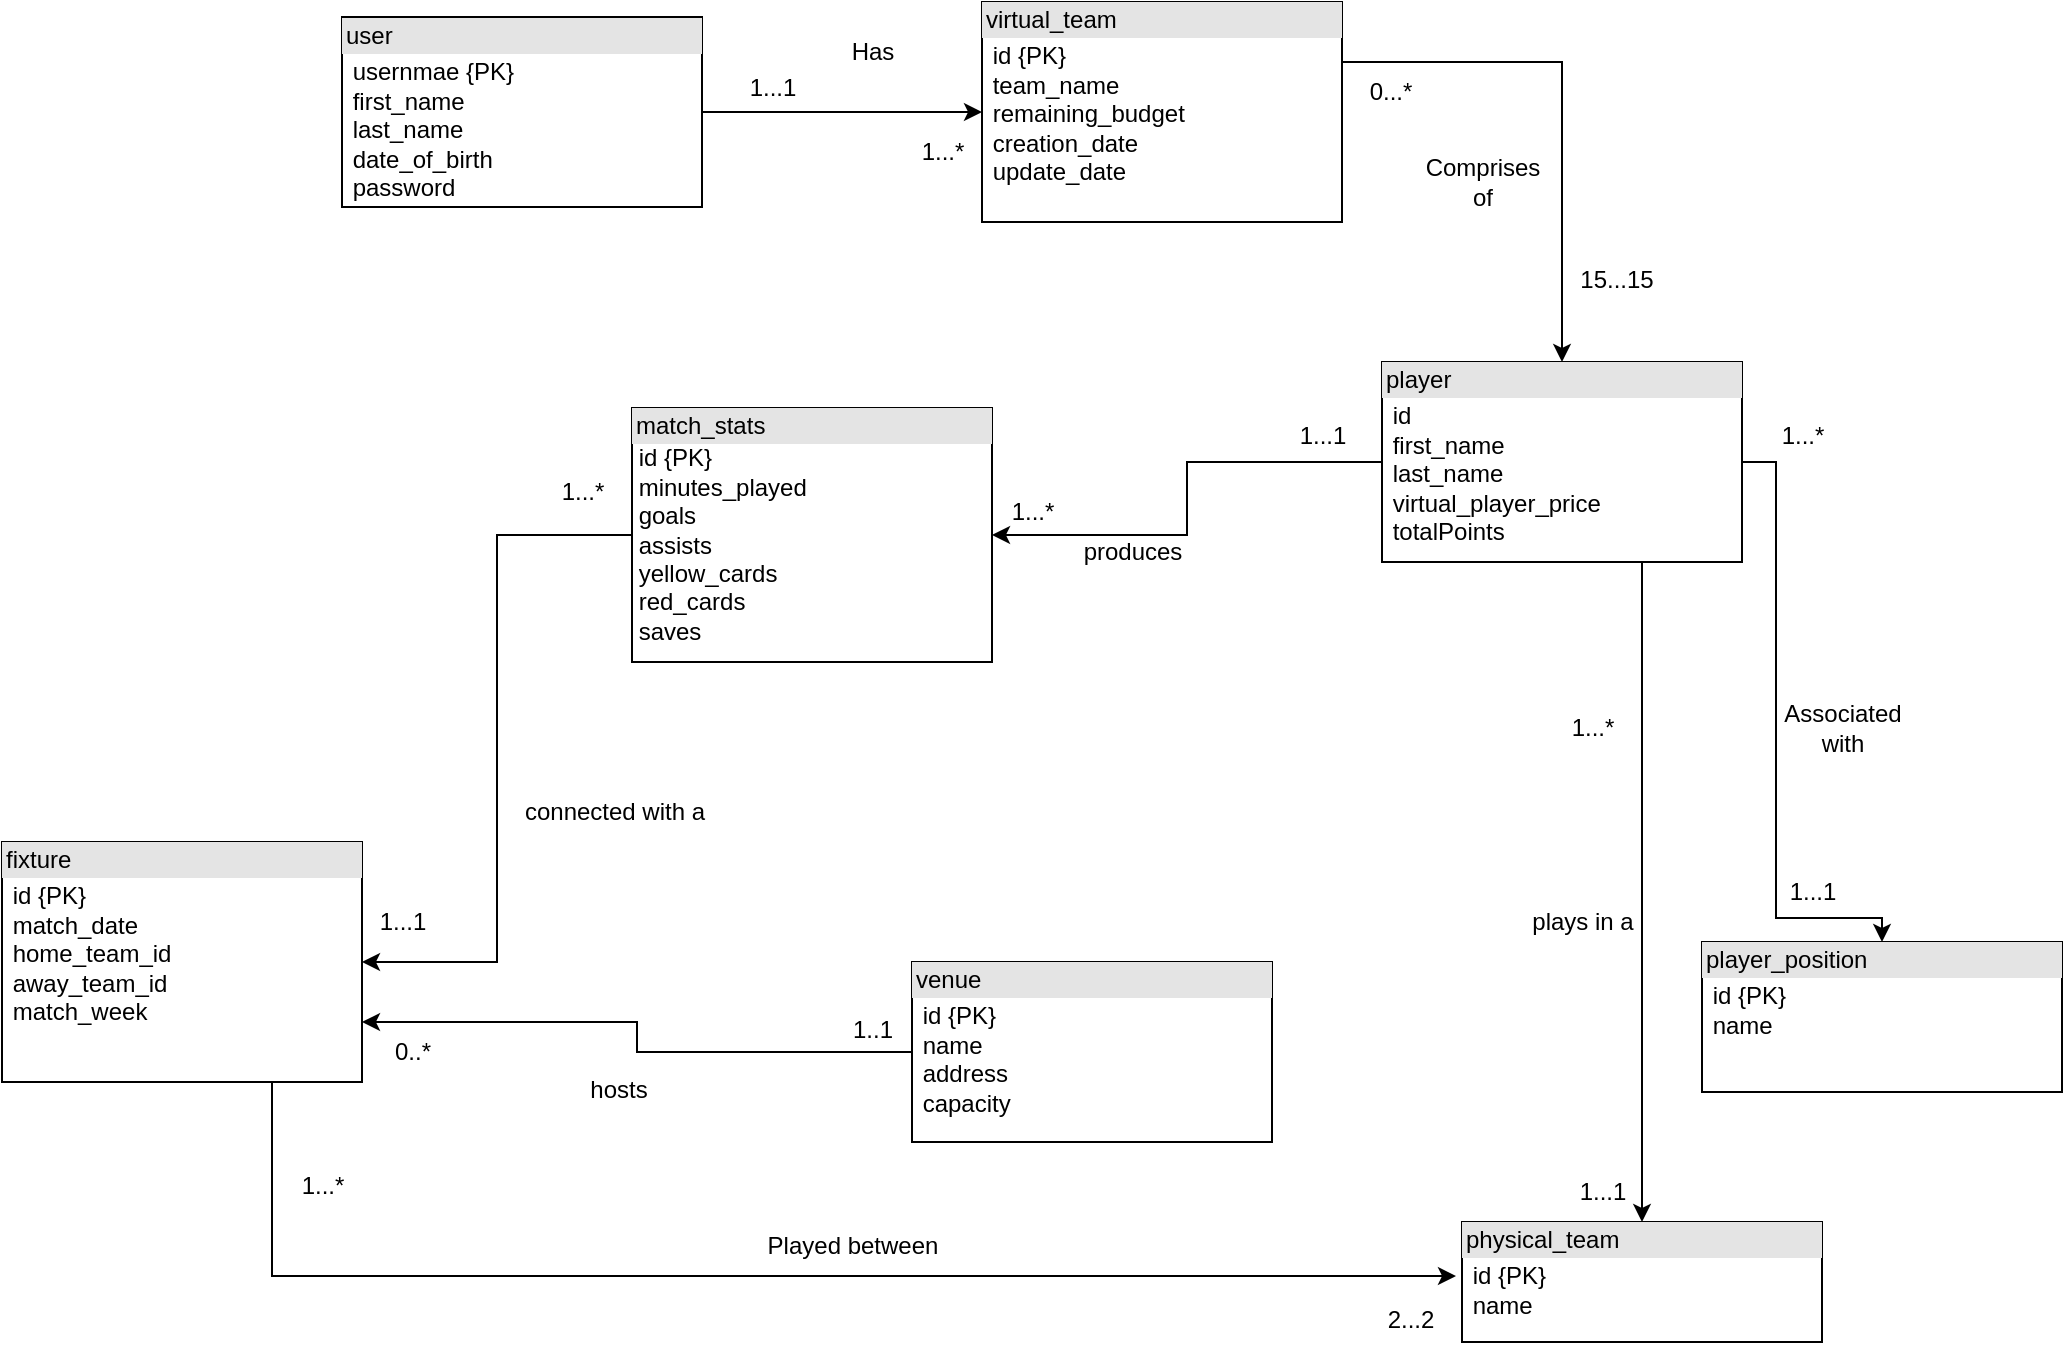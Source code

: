 <mxfile version="20.7.4" type="device"><diagram name="Page-1" id="VWHFuCuzm9NYchkK-eTD"><mxGraphModel dx="2261" dy="2005" grid="1" gridSize="10" guides="1" tooltips="1" connect="1" arrows="1" fold="1" page="1" pageScale="1" pageWidth="827" pageHeight="1169" math="0" shadow="0"><root><mxCell id="0"/><mxCell id="1" parent="0"/><mxCell id="BvJVhLH_k1i9UJrCSYVk-5" style="edgeStyle=orthogonalEdgeStyle;rounded=0;orthogonalLoop=1;jettySize=auto;html=1;exitX=1;exitY=0.5;exitDx=0;exitDy=0;entryX=0;entryY=0.5;entryDx=0;entryDy=0;" edge="1" parent="1" source="TUkdubIQf3YkZObIKSQe-1" target="TUkdubIQf3YkZObIKSQe-3"><mxGeometry relative="1" as="geometry"/></mxCell><mxCell id="TUkdubIQf3YkZObIKSQe-1" value="&lt;div style=&quot;box-sizing:border-box;width:100%;background:#e4e4e4;padding:2px;&quot;&gt;user&lt;/div&gt;&lt;table style=&quot;width:100%;font-size:1em;&quot; cellpadding=&quot;2&quot; cellspacing=&quot;0&quot;&gt;&lt;tbody&gt;&lt;tr&gt;&lt;td&gt;&amp;nbsp;usernmae {PK}&lt;br&gt;&amp;nbsp;first_name&lt;br&gt;&amp;nbsp;last_name&lt;br&gt;&amp;nbsp;date_of_birth&lt;br&gt;&amp;nbsp;password&lt;/td&gt;&lt;td&gt;&lt;br&gt;&lt;/td&gt;&lt;/tr&gt;&lt;/tbody&gt;&lt;/table&gt;" style="verticalAlign=top;align=left;overflow=fill;html=1;" parent="1" vertex="1"><mxGeometry x="-90" y="-62.5" width="180" height="95" as="geometry"/></mxCell><mxCell id="TUkdubIQf3YkZObIKSQe-27" style="edgeStyle=orthogonalEdgeStyle;rounded=0;orthogonalLoop=1;jettySize=auto;html=1;entryX=0.5;entryY=0;entryDx=0;entryDy=0;" parent="1" source="TUkdubIQf3YkZObIKSQe-3" target="TUkdubIQf3YkZObIKSQe-4" edge="1"><mxGeometry relative="1" as="geometry"><Array as="points"><mxPoint x="520" y="-40"/><mxPoint x="520" y="-40"/></Array></mxGeometry></mxCell><mxCell id="TUkdubIQf3YkZObIKSQe-3" value="&lt;div style=&quot;box-sizing:border-box;width:100%;background:#e4e4e4;padding:2px;&quot;&gt;virtual_team&lt;/div&gt;&lt;table style=&quot;width:100%;font-size:1em;&quot; cellpadding=&quot;2&quot; cellspacing=&quot;0&quot;&gt;&lt;tbody&gt;&lt;tr&gt;&lt;td&gt;&lt;span style=&quot;&quot;&gt;&lt;/span&gt;&amp;nbsp;id {PK}&lt;br&gt;&amp;nbsp;team_name&lt;br&gt;&amp;nbsp;remaining_budget&lt;br&gt;&amp;nbsp;creation_date&lt;br&gt;&amp;nbsp;update_date&lt;/td&gt;&lt;td&gt;&lt;br&gt;&lt;/td&gt;&lt;/tr&gt;&lt;tr&gt;&lt;td&gt;&lt;br&gt;&lt;/td&gt;&lt;td&gt;&lt;br&gt;&lt;/td&gt;&lt;/tr&gt;&lt;tr&gt;&lt;td&gt;&lt;/td&gt;&lt;td&gt;&lt;br&gt;&lt;/td&gt;&lt;/tr&gt;&lt;/tbody&gt;&lt;/table&gt;" style="verticalAlign=top;align=left;overflow=fill;html=1;" parent="1" vertex="1"><mxGeometry x="230" y="-70" width="180" height="110" as="geometry"/></mxCell><mxCell id="TUkdubIQf3YkZObIKSQe-22" style="edgeStyle=orthogonalEdgeStyle;rounded=0;orthogonalLoop=1;jettySize=auto;html=1;entryX=0.5;entryY=0;entryDx=0;entryDy=0;" parent="1" source="TUkdubIQf3YkZObIKSQe-4" target="TUkdubIQf3YkZObIKSQe-9" edge="1"><mxGeometry relative="1" as="geometry"><Array as="points"><mxPoint x="560" y="320"/><mxPoint x="560" y="320"/></Array></mxGeometry></mxCell><mxCell id="TUkdubIQf3YkZObIKSQe-39" style="edgeStyle=orthogonalEdgeStyle;rounded=0;orthogonalLoop=1;jettySize=auto;html=1;" parent="1" source="TUkdubIQf3YkZObIKSQe-4" target="TUkdubIQf3YkZObIKSQe-13" edge="1"><mxGeometry relative="1" as="geometry"><Array as="points"><mxPoint x="627" y="160"/><mxPoint x="627" y="388"/><mxPoint x="680" y="388"/></Array></mxGeometry></mxCell><mxCell id="T94bFHtVWzCcfNO65_JL-17" style="edgeStyle=orthogonalEdgeStyle;rounded=0;orthogonalLoop=1;jettySize=auto;html=1;entryX=1;entryY=0.5;entryDx=0;entryDy=0;" parent="1" source="TUkdubIQf3YkZObIKSQe-4" target="T94bFHtVWzCcfNO65_JL-14" edge="1"><mxGeometry relative="1" as="geometry"/></mxCell><mxCell id="TUkdubIQf3YkZObIKSQe-4" value="&lt;div style=&quot;box-sizing:border-box;width:100%;background:#e4e4e4;padding:2px;&quot;&gt;player&lt;/div&gt;&lt;table style=&quot;width:100%;font-size:1em;&quot; cellpadding=&quot;2&quot; cellspacing=&quot;0&quot;&gt;&lt;tbody&gt;&lt;tr&gt;&lt;td&gt;&lt;span style=&quot;white-space: pre;&quot;&gt; id&lt;br&gt;&lt;/span&gt;&amp;nbsp;first_name&lt;br&gt;&amp;nbsp;last_name&lt;br&gt;&amp;nbsp;virtual_player_price&lt;br&gt;&amp;nbsp;totalPoints&lt;br&gt;&lt;br&gt;&lt;/td&gt;&lt;td&gt;&lt;br&gt;&lt;/td&gt;&lt;/tr&gt;&lt;tr&gt;&lt;td&gt;&lt;br&gt;&lt;/td&gt;&lt;td&gt;&lt;br&gt;&lt;/td&gt;&lt;/tr&gt;&lt;tr&gt;&lt;td&gt;&lt;/td&gt;&lt;td&gt;&lt;br&gt;&lt;/td&gt;&lt;/tr&gt;&lt;/tbody&gt;&lt;/table&gt;" style="verticalAlign=top;align=left;overflow=fill;html=1;" parent="1" vertex="1"><mxGeometry x="430" y="110" width="180" height="100" as="geometry"/></mxCell><mxCell id="TUkdubIQf3YkZObIKSQe-58" style="edgeStyle=orthogonalEdgeStyle;rounded=0;orthogonalLoop=1;jettySize=auto;html=1;exitX=0.75;exitY=1;exitDx=0;exitDy=0;" parent="1" source="TUkdubIQf3YkZObIKSQe-7" edge="1"><mxGeometry relative="1" as="geometry"><mxPoint x="467" y="567" as="targetPoint"/><Array as="points"><mxPoint x="-125" y="567"/></Array></mxGeometry></mxCell><mxCell id="TUkdubIQf3YkZObIKSQe-7" value="&lt;div style=&quot;box-sizing:border-box;width:100%;background:#e4e4e4;padding:2px;&quot;&gt;fixture&lt;/div&gt;&lt;table style=&quot;width:100%;font-size:1em;&quot; cellpadding=&quot;2&quot; cellspacing=&quot;0&quot;&gt;&lt;tbody&gt;&lt;tr&gt;&lt;td&gt;&lt;span style=&quot;&quot;&gt; &lt;/span&gt;&lt;span style=&quot;white-space: pre;&quot;&gt; &lt;/span&gt;id {PK}&lt;span style=&quot;white-space: pre;&quot;&gt;&lt;br&gt; match_date&lt;br&gt; home_team_id&lt;br&gt; away_team_id&lt;br&gt; match_week&lt;/span&gt;&lt;/td&gt;&lt;td&gt;&lt;br&gt;&lt;/td&gt;&lt;/tr&gt;&lt;tr&gt;&lt;td&gt;&lt;br&gt;&lt;/td&gt;&lt;td&gt;&lt;br&gt;&lt;/td&gt;&lt;/tr&gt;&lt;tr&gt;&lt;td&gt;&lt;/td&gt;&lt;td&gt;&lt;br&gt;&lt;/td&gt;&lt;/tr&gt;&lt;/tbody&gt;&lt;/table&gt;" style="verticalAlign=top;align=left;overflow=fill;html=1;" parent="1" vertex="1"><mxGeometry x="-260" y="350" width="180" height="120" as="geometry"/></mxCell><mxCell id="TUkdubIQf3YkZObIKSQe-9" value="&lt;div style=&quot;box-sizing:border-box;width:100%;background:#e4e4e4;padding:2px;&quot;&gt;physical_team&lt;/div&gt;&lt;table style=&quot;width:100%;font-size:1em;&quot; cellpadding=&quot;2&quot; cellspacing=&quot;0&quot;&gt;&lt;tbody&gt;&lt;tr&gt;&lt;td&gt;&lt;span style=&quot;&quot;&gt;&lt;/span&gt;&amp;nbsp;id {PK}&lt;br&gt;&amp;nbsp;name&lt;br&gt;&lt;/td&gt;&lt;td&gt;&lt;br&gt;&lt;/td&gt;&lt;/tr&gt;&lt;tr&gt;&lt;td&gt;&lt;br&gt;&lt;/td&gt;&lt;td&gt;&lt;br&gt;&lt;/td&gt;&lt;/tr&gt;&lt;tr&gt;&lt;td&gt;&lt;/td&gt;&lt;td&gt;&lt;br&gt;&lt;/td&gt;&lt;/tr&gt;&lt;/tbody&gt;&lt;/table&gt;" style="verticalAlign=top;align=left;overflow=fill;html=1;" parent="1" vertex="1"><mxGeometry x="470" y="540" width="180" height="60" as="geometry"/></mxCell><mxCell id="TUkdubIQf3YkZObIKSQe-13" value="&lt;div style=&quot;box-sizing:border-box;width:100%;background:#e4e4e4;padding:2px;&quot;&gt;player_position&lt;/div&gt;&lt;table style=&quot;width:100%;font-size:1em;&quot; cellpadding=&quot;2&quot; cellspacing=&quot;0&quot;&gt;&lt;tbody&gt;&lt;tr&gt;&lt;td&gt;&lt;span style=&quot;white-space: pre;&quot;&gt; id {PK}&lt;br/&gt;&lt;/span&gt;&amp;nbsp;name&lt;br&gt;&lt;span style=&quot;white-space: pre;&quot;&gt; &lt;/span&gt;&lt;br&gt;&lt;br&gt;&lt;/td&gt;&lt;td&gt;&lt;br&gt;&lt;/td&gt;&lt;/tr&gt;&lt;tr&gt;&lt;td&gt;&lt;br&gt;&lt;/td&gt;&lt;td&gt;&lt;br&gt;&lt;/td&gt;&lt;/tr&gt;&lt;tr&gt;&lt;td&gt;&lt;/td&gt;&lt;td&gt;&lt;br&gt;&lt;/td&gt;&lt;/tr&gt;&lt;/tbody&gt;&lt;/table&gt;" style="verticalAlign=top;align=left;overflow=fill;html=1;" parent="1" vertex="1"><mxGeometry x="590" y="400" width="180" height="75" as="geometry"/></mxCell><mxCell id="TUkdubIQf3YkZObIKSQe-17" value="1...1" style="text;html=1;align=center;verticalAlign=middle;resizable=0;points=[];autosize=1;strokeColor=none;fillColor=none;" parent="1" vertex="1"><mxGeometry x="100" y="-42.5" width="50" height="30" as="geometry"/></mxCell><mxCell id="TUkdubIQf3YkZObIKSQe-19" value="1...*" style="text;html=1;align=center;verticalAlign=middle;resizable=0;points=[];autosize=1;strokeColor=none;fillColor=none;" parent="1" vertex="1"><mxGeometry x="190" y="-10" width="40" height="30" as="geometry"/></mxCell><mxCell id="TUkdubIQf3YkZObIKSQe-45" value="Has" style="text;html=1;align=center;verticalAlign=middle;resizable=0;points=[];autosize=1;strokeColor=none;fillColor=none;" parent="1" vertex="1"><mxGeometry x="155" y="-60" width="40" height="30" as="geometry"/></mxCell><mxCell id="TUkdubIQf3YkZObIKSQe-48" value="Comprises&lt;br&gt;of" style="text;html=1;align=center;verticalAlign=middle;resizable=0;points=[];autosize=1;strokeColor=none;fillColor=none;" parent="1" vertex="1"><mxGeometry x="440" width="80" height="40" as="geometry"/></mxCell><mxCell id="TUkdubIQf3YkZObIKSQe-49" value="Associated&lt;br&gt;with" style="text;html=1;align=center;verticalAlign=middle;resizable=0;points=[];autosize=1;strokeColor=none;fillColor=none;" parent="1" vertex="1"><mxGeometry x="620" y="273" width="80" height="40" as="geometry"/></mxCell><mxCell id="TUkdubIQf3YkZObIKSQe-57" value="Played between" style="text;html=1;align=center;verticalAlign=middle;resizable=0;points=[];autosize=1;strokeColor=none;fillColor=none;" parent="1" vertex="1"><mxGeometry x="110" y="537" width="110" height="30" as="geometry"/></mxCell><mxCell id="TUkdubIQf3YkZObIKSQe-59" value="plays in a" style="text;html=1;align=center;verticalAlign=middle;resizable=0;points=[];autosize=1;strokeColor=none;fillColor=none;" parent="1" vertex="1"><mxGeometry x="495" y="375" width="70" height="30" as="geometry"/></mxCell><mxCell id="TUkdubIQf3YkZObIKSQe-78" value="0...*" style="text;html=1;align=center;verticalAlign=middle;resizable=0;points=[];autosize=1;strokeColor=none;fillColor=none;" parent="1" vertex="1"><mxGeometry x="414" y="-40" width="40" height="30" as="geometry"/></mxCell><mxCell id="TUkdubIQf3YkZObIKSQe-79" value="15...15" style="text;html=1;align=center;verticalAlign=middle;resizable=0;points=[];autosize=1;strokeColor=none;fillColor=none;" parent="1" vertex="1"><mxGeometry x="517" y="54" width="60" height="30" as="geometry"/></mxCell><mxCell id="TUkdubIQf3YkZObIKSQe-86" value="1...*" style="text;html=1;align=center;verticalAlign=middle;resizable=0;points=[];autosize=1;strokeColor=none;fillColor=none;" parent="1" vertex="1"><mxGeometry x="-120" y="507" width="40" height="30" as="geometry"/></mxCell><mxCell id="TUkdubIQf3YkZObIKSQe-87" value="2...2" style="text;html=1;align=center;verticalAlign=middle;resizable=0;points=[];autosize=1;strokeColor=none;fillColor=none;" parent="1" vertex="1"><mxGeometry x="419" y="574" width="50" height="30" as="geometry"/></mxCell><mxCell id="TUkdubIQf3YkZObIKSQe-96" value="1...1" style="text;html=1;align=center;verticalAlign=middle;resizable=0;points=[];autosize=1;strokeColor=none;fillColor=none;" parent="1" vertex="1"><mxGeometry x="620" y="360" width="50" height="30" as="geometry"/></mxCell><mxCell id="TUkdubIQf3YkZObIKSQe-97" value="1...*" style="text;html=1;align=center;verticalAlign=middle;resizable=0;points=[];autosize=1;strokeColor=none;fillColor=none;" parent="1" vertex="1"><mxGeometry x="620" y="132" width="40" height="30" as="geometry"/></mxCell><mxCell id="TUkdubIQf3YkZObIKSQe-98" value="1...1" style="text;html=1;align=center;verticalAlign=middle;resizable=0;points=[];autosize=1;strokeColor=none;fillColor=none;" parent="1" vertex="1"><mxGeometry x="515" y="510" width="50" height="30" as="geometry"/></mxCell><mxCell id="TUkdubIQf3YkZObIKSQe-99" value="1...*" style="text;html=1;align=center;verticalAlign=middle;resizable=0;points=[];autosize=1;strokeColor=none;fillColor=none;" parent="1" vertex="1"><mxGeometry x="515" y="278" width="40" height="30" as="geometry"/></mxCell><mxCell id="T94bFHtVWzCcfNO65_JL-11" style="edgeStyle=orthogonalEdgeStyle;rounded=0;orthogonalLoop=1;jettySize=auto;html=1;exitX=0.5;exitY=1;exitDx=0;exitDy=0;" parent="1" source="TUkdubIQf3YkZObIKSQe-4" target="TUkdubIQf3YkZObIKSQe-4" edge="1"><mxGeometry relative="1" as="geometry"/></mxCell><mxCell id="T94bFHtVWzCcfNO65_JL-19" style="edgeStyle=orthogonalEdgeStyle;rounded=0;orthogonalLoop=1;jettySize=auto;html=1;entryX=1;entryY=0.5;entryDx=0;entryDy=0;" parent="1" source="T94bFHtVWzCcfNO65_JL-14" target="TUkdubIQf3YkZObIKSQe-7" edge="1"><mxGeometry relative="1" as="geometry"/></mxCell><mxCell id="T94bFHtVWzCcfNO65_JL-14" value="&lt;div style=&quot;box-sizing:border-box;width:100%;background:#e4e4e4;padding:2px;&quot;&gt;match_stats&lt;/div&gt;&amp;nbsp;id {PK}&lt;br&gt;&amp;nbsp;minutes_played&lt;br&gt;&amp;nbsp;goals&lt;br&gt;&amp;nbsp;assists&lt;br&gt;&amp;nbsp;yellow_cards&lt;br&gt;&amp;nbsp;red_cards&lt;br&gt;&amp;nbsp;saves" style="verticalAlign=top;align=left;overflow=fill;html=1;whiteSpace=wrap;" parent="1" vertex="1"><mxGeometry x="55" y="133" width="180" height="127" as="geometry"/></mxCell><mxCell id="T94bFHtVWzCcfNO65_JL-18" value="produces" style="text;html=1;align=center;verticalAlign=middle;resizable=0;points=[];autosize=1;strokeColor=none;fillColor=none;" parent="1" vertex="1"><mxGeometry x="270" y="190" width="70" height="30" as="geometry"/></mxCell><mxCell id="T94bFHtVWzCcfNO65_JL-20" value="connected with a" style="text;html=1;align=center;verticalAlign=middle;resizable=0;points=[];autosize=1;strokeColor=none;fillColor=none;" parent="1" vertex="1"><mxGeometry x="-9" y="320" width="110" height="30" as="geometry"/></mxCell><mxCell id="T94bFHtVWzCcfNO65_JL-22" value="1...*" style="text;html=1;align=center;verticalAlign=middle;resizable=0;points=[];autosize=1;strokeColor=none;fillColor=none;" parent="1" vertex="1"><mxGeometry x="235" y="170" width="40" height="30" as="geometry"/></mxCell><mxCell id="T94bFHtVWzCcfNO65_JL-24" value="1...1" style="text;html=1;align=center;verticalAlign=middle;resizable=0;points=[];autosize=1;strokeColor=none;fillColor=none;" parent="1" vertex="1"><mxGeometry x="375" y="132" width="50" height="30" as="geometry"/></mxCell><mxCell id="T94bFHtVWzCcfNO65_JL-26" value="1...1" style="text;html=1;align=center;verticalAlign=middle;resizable=0;points=[];autosize=1;strokeColor=none;fillColor=none;" parent="1" vertex="1"><mxGeometry x="-85" y="375" width="50" height="30" as="geometry"/></mxCell><mxCell id="T94bFHtVWzCcfNO65_JL-27" value="1...*" style="text;html=1;align=center;verticalAlign=middle;resizable=0;points=[];autosize=1;strokeColor=none;fillColor=none;" parent="1" vertex="1"><mxGeometry x="10" y="160" width="40" height="30" as="geometry"/></mxCell><mxCell id="T94bFHtVWzCcfNO65_JL-29" style="edgeStyle=orthogonalEdgeStyle;rounded=0;orthogonalLoop=1;jettySize=auto;html=1;entryX=1;entryY=0.75;entryDx=0;entryDy=0;" parent="1" source="T94bFHtVWzCcfNO65_JL-28" target="TUkdubIQf3YkZObIKSQe-7" edge="1"><mxGeometry relative="1" as="geometry"/></mxCell><mxCell id="T94bFHtVWzCcfNO65_JL-28" value="&lt;div style=&quot;box-sizing:border-box;width:100%;background:#e4e4e4;padding:2px;&quot;&gt;venue&lt;/div&gt;&lt;table style=&quot;width:100%;font-size:1em;&quot; cellpadding=&quot;2&quot; cellspacing=&quot;0&quot;&gt;&lt;tbody&gt;&lt;tr&gt;&lt;td&gt;&amp;nbsp;id {PK}&lt;br&gt;&amp;nbsp;name&lt;br&gt;&amp;nbsp;address&lt;br&gt;&amp;nbsp;capacity&lt;/td&gt;&lt;td&gt;&lt;br&gt;&lt;/td&gt;&lt;/tr&gt;&lt;/tbody&gt;&lt;/table&gt;" style="verticalAlign=top;align=left;overflow=fill;html=1;whiteSpace=wrap;" parent="1" vertex="1"><mxGeometry x="195" y="410" width="180" height="90" as="geometry"/></mxCell><mxCell id="T94bFHtVWzCcfNO65_JL-30" value="hosts" style="text;html=1;align=center;verticalAlign=middle;resizable=0;points=[];autosize=1;strokeColor=none;fillColor=none;" parent="1" vertex="1"><mxGeometry x="23" y="459" width="50" height="30" as="geometry"/></mxCell><mxCell id="BvJVhLH_k1i9UJrCSYVk-2" value="1..1" style="text;html=1;align=center;verticalAlign=middle;resizable=0;points=[];autosize=1;strokeColor=none;fillColor=none;" vertex="1" parent="1"><mxGeometry x="155" y="429" width="40" height="30" as="geometry"/></mxCell><mxCell id="BvJVhLH_k1i9UJrCSYVk-3" value="0..*" style="text;html=1;align=center;verticalAlign=middle;resizable=0;points=[];autosize=1;strokeColor=none;fillColor=none;" vertex="1" parent="1"><mxGeometry x="-75" y="440" width="40" height="30" as="geometry"/></mxCell></root></mxGraphModel></diagram></mxfile>